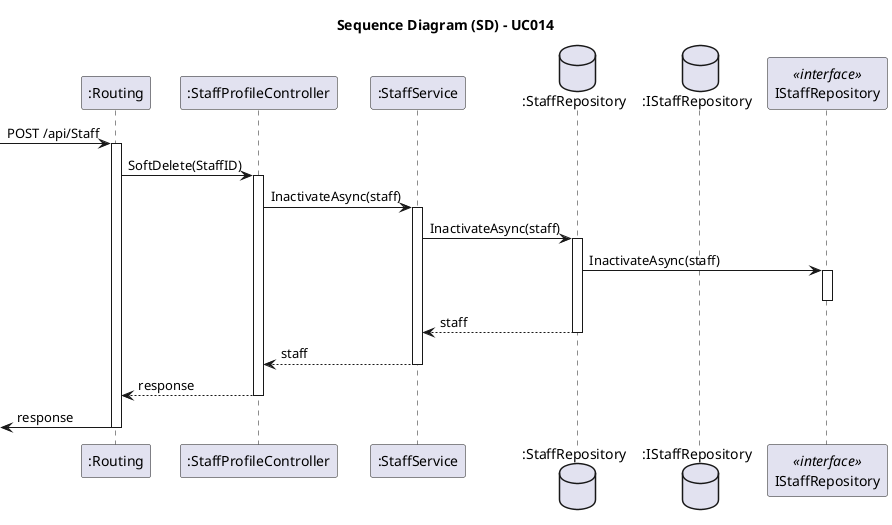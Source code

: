 @startuml
skinparam packageStyle rectangle
skinparam shadowing false
skinparam linetype polyline

skinparam classAttributeIconSize 0

title Sequence Diagram (SD) - UC014

participant ":Routing" as Routing
participant ":StaffProfileController" as Controller
participant ":StaffService" as Service
database ":StaffRepository" as Repository
database ":IStaffRepository" as IRepository
participant IStaffRepository as InterfaceStaffRepository <<interface>>

-> Routing: POST /api/Staff
activate Routing

Routing -> Controller: SoftDelete(StaffID)
activate Controller

    Controller -> Service: InactivateAsync(staff)
    activate Service

        Service -> Repository: InactivateAsync(staff)
        activate Repository

            Repository -> InterfaceStaffRepository: InactivateAsync(staff)
            activate InterfaceStaffRepository
            deactivate InterfaceStaffRepository

        Repository --> Service: staff
        deactivate Repository

    Service --> Controller: staff
    deactivate Service

Controller --> Routing: response 
deactivate Controller

<- Routing: response
deactivate Routing

@enduml